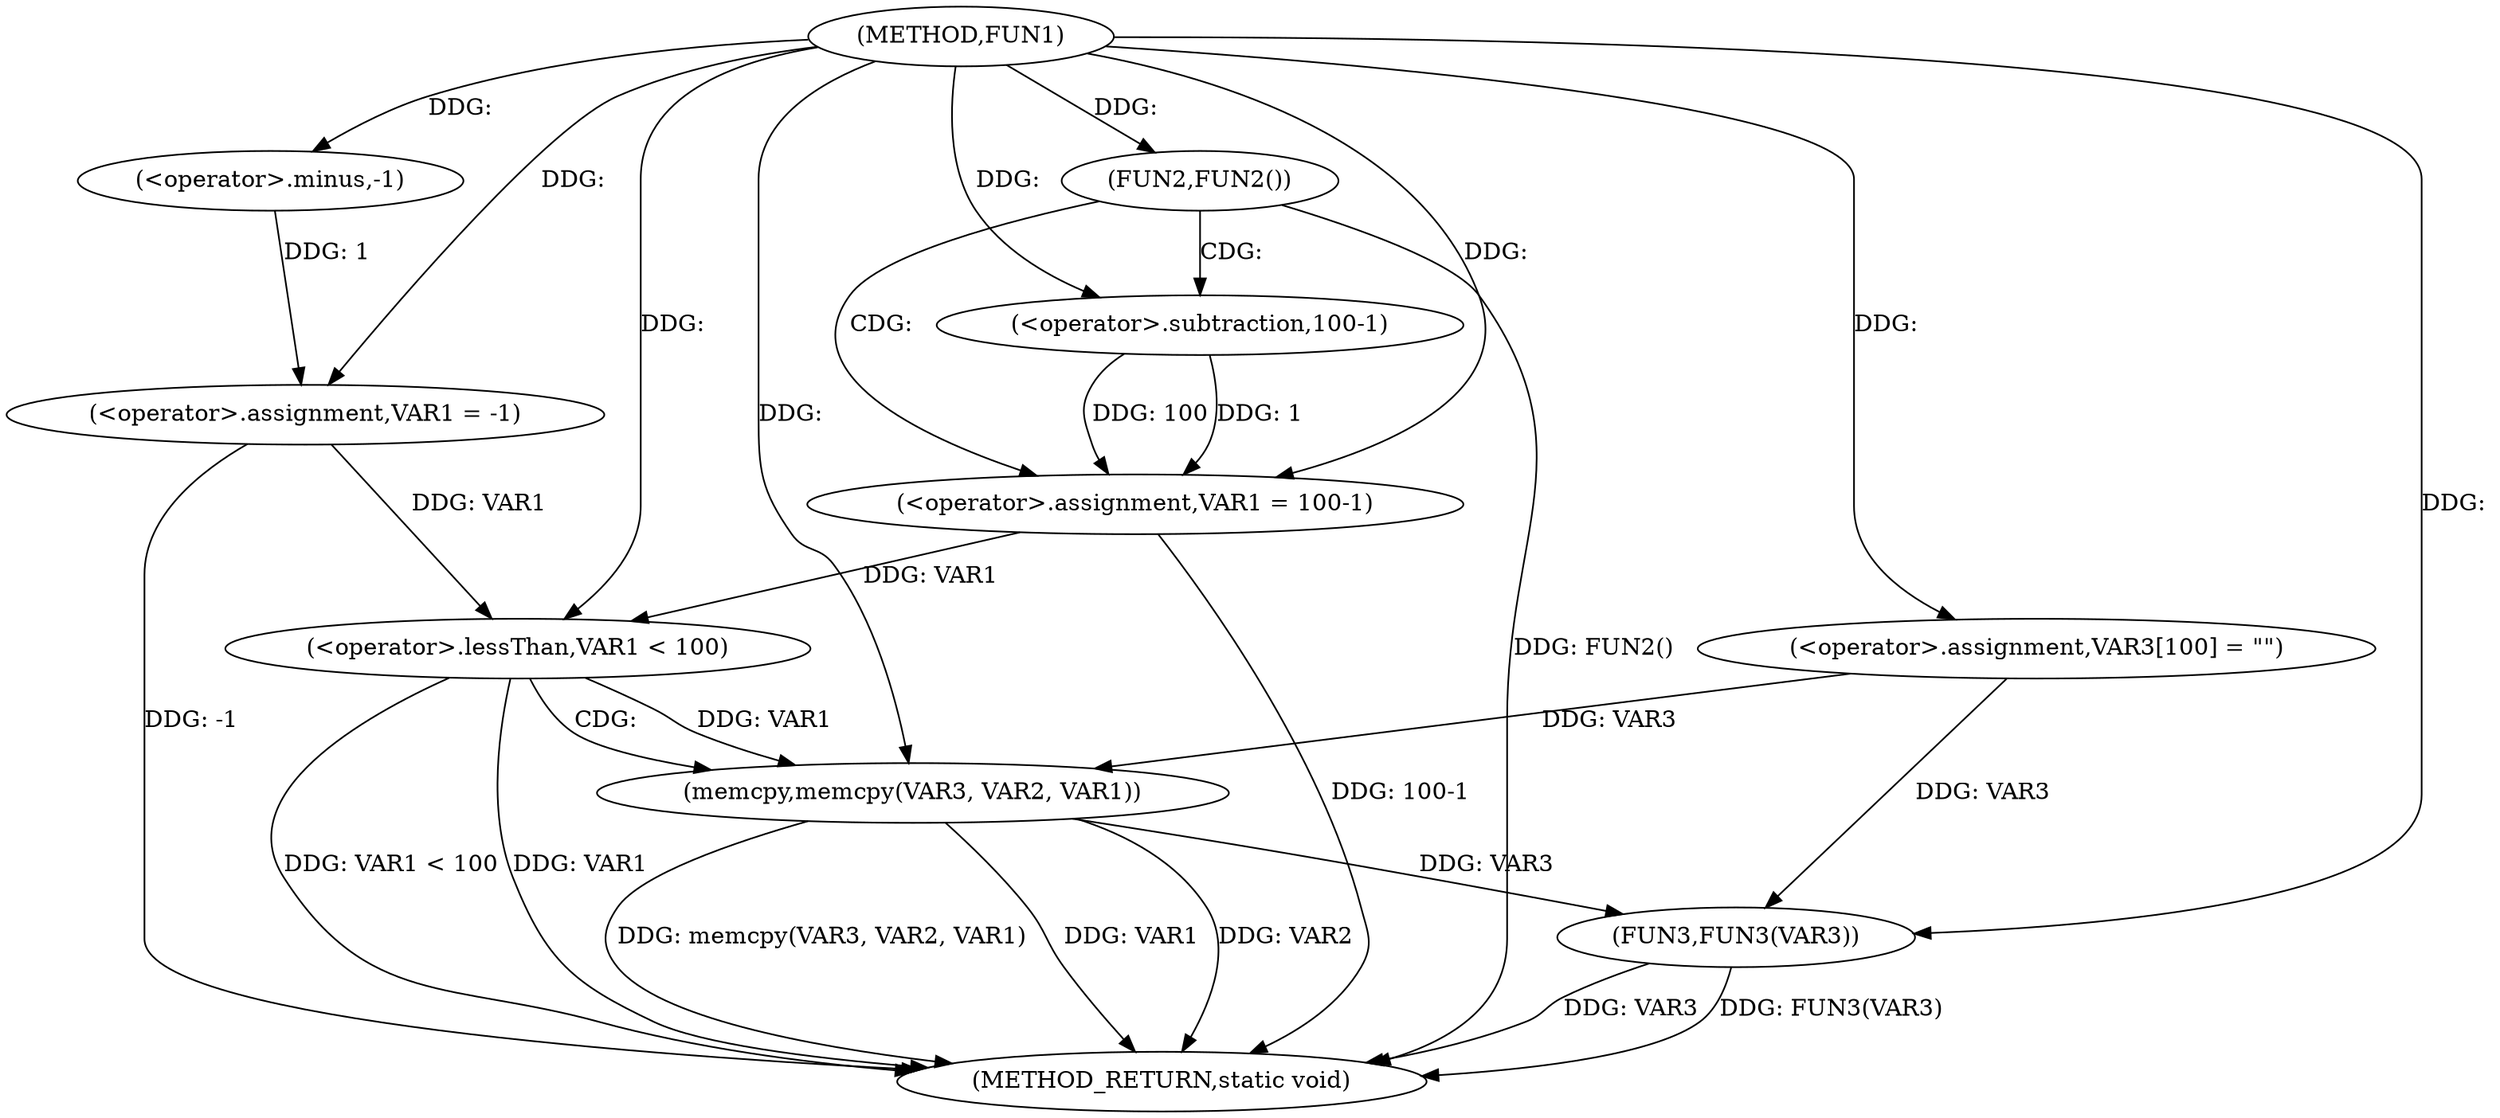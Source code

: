 digraph FUN1 {  
"1000100" [label = "(METHOD,FUN1)" ]
"1000132" [label = "(METHOD_RETURN,static void)" ]
"1000103" [label = "(<operator>.assignment,VAR1 = -1)" ]
"1000105" [label = "(<operator>.minus,-1)" ]
"1000108" [label = "(FUN2,FUN2())" ]
"1000110" [label = "(<operator>.assignment,VAR1 = 100-1)" ]
"1000112" [label = "(<operator>.subtraction,100-1)" ]
"1000118" [label = "(<operator>.assignment,VAR3[100] = \"\")" ]
"1000122" [label = "(<operator>.lessThan,VAR1 < 100)" ]
"1000126" [label = "(memcpy,memcpy(VAR3, VAR2, VAR1))" ]
"1000130" [label = "(FUN3,FUN3(VAR3))" ]
  "1000108" -> "1000132"  [ label = "DDG: FUN2()"] 
  "1000103" -> "1000132"  [ label = "DDG: -1"] 
  "1000122" -> "1000132"  [ label = "DDG: VAR1"] 
  "1000110" -> "1000132"  [ label = "DDG: 100-1"] 
  "1000122" -> "1000132"  [ label = "DDG: VAR1 < 100"] 
  "1000126" -> "1000132"  [ label = "DDG: VAR2"] 
  "1000130" -> "1000132"  [ label = "DDG: VAR3"] 
  "1000130" -> "1000132"  [ label = "DDG: FUN3(VAR3)"] 
  "1000126" -> "1000132"  [ label = "DDG: memcpy(VAR3, VAR2, VAR1)"] 
  "1000126" -> "1000132"  [ label = "DDG: VAR1"] 
  "1000105" -> "1000103"  [ label = "DDG: 1"] 
  "1000100" -> "1000103"  [ label = "DDG: "] 
  "1000100" -> "1000105"  [ label = "DDG: "] 
  "1000100" -> "1000108"  [ label = "DDG: "] 
  "1000112" -> "1000110"  [ label = "DDG: 100"] 
  "1000112" -> "1000110"  [ label = "DDG: 1"] 
  "1000100" -> "1000110"  [ label = "DDG: "] 
  "1000100" -> "1000112"  [ label = "DDG: "] 
  "1000100" -> "1000118"  [ label = "DDG: "] 
  "1000103" -> "1000122"  [ label = "DDG: VAR1"] 
  "1000110" -> "1000122"  [ label = "DDG: VAR1"] 
  "1000100" -> "1000122"  [ label = "DDG: "] 
  "1000118" -> "1000126"  [ label = "DDG: VAR3"] 
  "1000100" -> "1000126"  [ label = "DDG: "] 
  "1000122" -> "1000126"  [ label = "DDG: VAR1"] 
  "1000126" -> "1000130"  [ label = "DDG: VAR3"] 
  "1000118" -> "1000130"  [ label = "DDG: VAR3"] 
  "1000100" -> "1000130"  [ label = "DDG: "] 
  "1000108" -> "1000110"  [ label = "CDG: "] 
  "1000108" -> "1000112"  [ label = "CDG: "] 
  "1000122" -> "1000126"  [ label = "CDG: "] 
}
